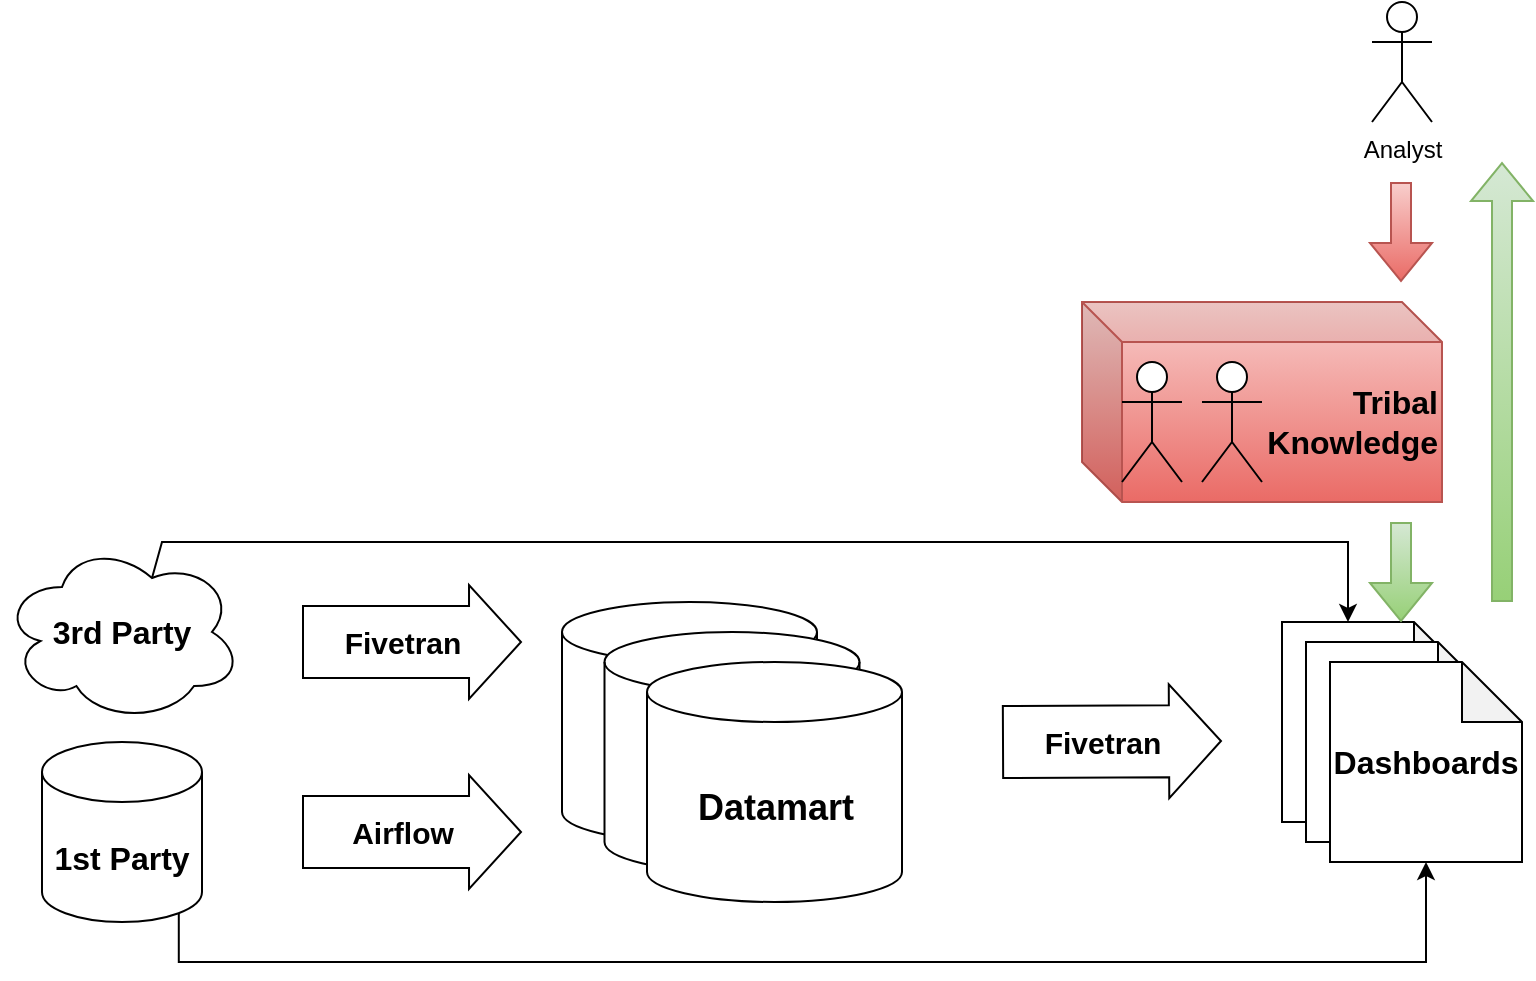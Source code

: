 <mxfile version="24.2.8" type="github" pages="3">
  <diagram name="Current State" id="JCQowq8mhBpwVrj-dbiD">
    <mxGraphModel dx="2284" dy="786" grid="1" gridSize="10" guides="1" tooltips="1" connect="1" arrows="1" fold="1" page="1" pageScale="1" pageWidth="850" pageHeight="1100" math="0" shadow="0">
      <root>
        <mxCell id="jrZUO5TxmlrEEXVEEmTO-0" />
        <mxCell id="jrZUO5TxmlrEEXVEEmTO-1" parent="jrZUO5TxmlrEEXVEEmTO-0" />
        <mxCell id="jrZUO5TxmlrEEXVEEmTO-2" value="&lt;font style=&quot;font-size: 16px;&quot;&gt;&lt;b&gt;1st Party&lt;/b&gt;&lt;/font&gt;" style="shape=cylinder3;whiteSpace=wrap;html=1;boundedLbl=1;backgroundOutline=1;size=15;" vertex="1" parent="jrZUO5TxmlrEEXVEEmTO-1">
          <mxGeometry x="-790" y="430" width="80" height="90" as="geometry" />
        </mxCell>
        <mxCell id="jrZUO5TxmlrEEXVEEmTO-3" value="&lt;b&gt;&lt;font style=&quot;font-size: 16px;&quot;&gt;3rd Party&lt;/font&gt;&lt;/b&gt;" style="ellipse;shape=cloud;whiteSpace=wrap;html=1;" vertex="1" parent="jrZUO5TxmlrEEXVEEmTO-1">
          <mxGeometry x="-810" y="330" width="120" height="90" as="geometry" />
        </mxCell>
        <mxCell id="jrZUO5TxmlrEEXVEEmTO-4" value="Datamart" style="group;verticalAlign=middle;" vertex="1" connectable="0" parent="jrZUO5TxmlrEEXVEEmTO-1">
          <mxGeometry x="-530" y="360" width="170" height="150" as="geometry" />
        </mxCell>
        <mxCell id="jrZUO5TxmlrEEXVEEmTO-5" value="" style="shape=cylinder3;whiteSpace=wrap;html=1;boundedLbl=1;backgroundOutline=1;size=15;" vertex="1" parent="jrZUO5TxmlrEEXVEEmTO-4">
          <mxGeometry width="127.5" height="120" as="geometry" />
        </mxCell>
        <mxCell id="jrZUO5TxmlrEEXVEEmTO-6" value="" style="shape=cylinder3;whiteSpace=wrap;html=1;boundedLbl=1;backgroundOutline=1;size=15;" vertex="1" parent="jrZUO5TxmlrEEXVEEmTO-4">
          <mxGeometry x="21.25" y="15" width="127.5" height="120" as="geometry" />
        </mxCell>
        <mxCell id="jrZUO5TxmlrEEXVEEmTO-7" value="&lt;b&gt;&lt;font style=&quot;font-size: 18px;&quot;&gt;Datamart&lt;/font&gt;&lt;/b&gt;" style="shape=cylinder3;whiteSpace=wrap;html=1;boundedLbl=1;backgroundOutline=1;size=15;" vertex="1" parent="jrZUO5TxmlrEEXVEEmTO-4">
          <mxGeometry x="42.5" y="30" width="127.5" height="120" as="geometry" />
        </mxCell>
        <mxCell id="jrZUO5TxmlrEEXVEEmTO-8" value="&lt;font style=&quot;font-size: 16px;&quot;&gt;&lt;b&gt;Tribal &lt;br&gt;Knowledge&lt;/b&gt;&lt;/font&gt;" style="shape=cube;whiteSpace=wrap;html=1;boundedLbl=1;backgroundOutline=1;darkOpacity=0.05;darkOpacity2=0.1;size=20;align=right;fillColor=#f8cecc;gradientColor=#ea6b66;strokeColor=#b85450;" vertex="1" parent="jrZUO5TxmlrEEXVEEmTO-1">
          <mxGeometry x="-270" y="210" width="180" height="100" as="geometry" />
        </mxCell>
        <mxCell id="jrZUO5TxmlrEEXVEEmTO-9" value="&lt;font style=&quot;font-size: 15px;&quot;&gt;&lt;b&gt;Airflow&lt;/b&gt;&lt;/font&gt;" style="shape=flexArrow;endArrow=classic;html=1;rounded=0;width=36;endSize=8.33;" edge="1" parent="jrZUO5TxmlrEEXVEEmTO-1">
          <mxGeometry x="-0.091" width="50" height="50" relative="1" as="geometry">
            <mxPoint x="-660" y="475" as="sourcePoint" />
            <mxPoint x="-550" y="475" as="targetPoint" />
            <Array as="points" />
            <mxPoint as="offset" />
          </mxGeometry>
        </mxCell>
        <mxCell id="jrZUO5TxmlrEEXVEEmTO-10" value="&lt;font style=&quot;font-size: 15px;&quot;&gt;&lt;b&gt;Fivetran&lt;/b&gt;&lt;/font&gt;" style="shape=flexArrow;endArrow=classic;html=1;rounded=0;width=36;endSize=8.33;" edge="1" parent="jrZUO5TxmlrEEXVEEmTO-1">
          <mxGeometry x="-0.091" width="50" height="50" relative="1" as="geometry">
            <mxPoint x="-660" y="380" as="sourcePoint" />
            <mxPoint x="-550" y="380" as="targetPoint" />
            <Array as="points" />
            <mxPoint as="offset" />
          </mxGeometry>
        </mxCell>
        <mxCell id="jrZUO5TxmlrEEXVEEmTO-11" value="" style="group" vertex="1" connectable="0" parent="jrZUO5TxmlrEEXVEEmTO-1">
          <mxGeometry x="-170" y="370" width="120" height="120" as="geometry" />
        </mxCell>
        <mxCell id="jrZUO5TxmlrEEXVEEmTO-12" value="" style="shape=note;whiteSpace=wrap;html=1;backgroundOutline=1;darkOpacity=0.05;" vertex="1" parent="jrZUO5TxmlrEEXVEEmTO-11">
          <mxGeometry width="96" height="100" as="geometry" />
        </mxCell>
        <mxCell id="jrZUO5TxmlrEEXVEEmTO-13" value="" style="shape=note;whiteSpace=wrap;html=1;backgroundOutline=1;darkOpacity=0.05;" vertex="1" parent="jrZUO5TxmlrEEXVEEmTO-11">
          <mxGeometry x="12" y="10" width="96" height="100" as="geometry" />
        </mxCell>
        <mxCell id="jrZUO5TxmlrEEXVEEmTO-14" value="&lt;b&gt;&lt;font style=&quot;font-size: 16px;&quot;&gt;Dashboards&lt;/font&gt;&lt;/b&gt;" style="shape=note;whiteSpace=wrap;html=1;backgroundOutline=1;darkOpacity=0.05;" vertex="1" parent="jrZUO5TxmlrEEXVEEmTO-11">
          <mxGeometry x="24" y="20" width="96" height="100" as="geometry" />
        </mxCell>
        <mxCell id="jrZUO5TxmlrEEXVEEmTO-15" value="&lt;font style=&quot;font-size: 15px;&quot;&gt;&lt;b&gt;Fivetran&lt;/b&gt;&lt;/font&gt;" style="shape=flexArrow;endArrow=classic;html=1;rounded=0;width=36;endSize=8.33;" edge="1" parent="jrZUO5TxmlrEEXVEEmTO-1">
          <mxGeometry x="-0.091" width="50" height="50" relative="1" as="geometry">
            <mxPoint x="-310" y="430" as="sourcePoint" />
            <mxPoint x="-200" y="429.5" as="targetPoint" />
            <Array as="points" />
            <mxPoint as="offset" />
          </mxGeometry>
        </mxCell>
        <mxCell id="SJ1UmgY_4k6HjBxdVLLK-6" value="" style="shape=umlActor;verticalLabelPosition=bottom;verticalAlign=top;html=1;outlineConnect=0;" vertex="1" parent="jrZUO5TxmlrEEXVEEmTO-1">
          <mxGeometry x="-250" y="240" width="30" height="60" as="geometry" />
        </mxCell>
        <mxCell id="SJ1UmgY_4k6HjBxdVLLK-8" value="" style="shape=umlActor;verticalLabelPosition=bottom;verticalAlign=top;html=1;outlineConnect=0;" vertex="1" parent="jrZUO5TxmlrEEXVEEmTO-1">
          <mxGeometry x="-210" y="240" width="30" height="60" as="geometry" />
        </mxCell>
        <mxCell id="SJ1UmgY_4k6HjBxdVLLK-9" value="Analyst" style="shape=umlActor;verticalLabelPosition=bottom;verticalAlign=top;html=1;outlineConnect=0;" vertex="1" parent="jrZUO5TxmlrEEXVEEmTO-1">
          <mxGeometry x="-125" y="60" width="30" height="60" as="geometry" />
        </mxCell>
        <mxCell id="SJ1UmgY_4k6HjBxdVLLK-11" value="" style="shape=flexArrow;endArrow=classic;html=1;rounded=0;fillColor=#f8cecc;gradientColor=#ea6b66;strokeColor=#b85450;" edge="1" parent="jrZUO5TxmlrEEXVEEmTO-1">
          <mxGeometry width="50" height="50" relative="1" as="geometry">
            <mxPoint x="-110.5" y="150" as="sourcePoint" />
            <mxPoint x="-110.5" y="200" as="targetPoint" />
          </mxGeometry>
        </mxCell>
        <mxCell id="SJ1UmgY_4k6HjBxdVLLK-12" value="" style="shape=flexArrow;endArrow=classic;html=1;rounded=0;fillColor=#d5e8d4;gradientColor=#97d077;strokeColor=#82b366;" edge="1" parent="jrZUO5TxmlrEEXVEEmTO-1">
          <mxGeometry width="50" height="50" relative="1" as="geometry">
            <mxPoint x="-60" y="360" as="sourcePoint" />
            <mxPoint x="-60" y="140" as="targetPoint" />
            <Array as="points" />
          </mxGeometry>
        </mxCell>
        <mxCell id="SJ1UmgY_4k6HjBxdVLLK-14" value="" style="shape=flexArrow;endArrow=classic;html=1;rounded=0;fillColor=#d5e8d4;gradientColor=#97d077;strokeColor=#82b366;" edge="1" parent="jrZUO5TxmlrEEXVEEmTO-1">
          <mxGeometry width="50" height="50" relative="1" as="geometry">
            <mxPoint x="-110.5" y="320" as="sourcePoint" />
            <mxPoint x="-110.5" y="370" as="targetPoint" />
          </mxGeometry>
        </mxCell>
        <mxCell id="SJ1UmgY_4k6HjBxdVLLK-15" value="" style="endArrow=classic;html=1;rounded=0;exitX=0.625;exitY=0.2;exitDx=0;exitDy=0;exitPerimeter=0;entryX=0;entryY=0;entryDx=33;entryDy=0;entryPerimeter=0;" edge="1" parent="jrZUO5TxmlrEEXVEEmTO-1" source="jrZUO5TxmlrEEXVEEmTO-3" target="jrZUO5TxmlrEEXVEEmTO-12">
          <mxGeometry width="50" height="50" relative="1" as="geometry">
            <mxPoint x="-450" y="300" as="sourcePoint" />
            <mxPoint x="-400" y="250" as="targetPoint" />
            <Array as="points">
              <mxPoint x="-730" y="330" />
              <mxPoint x="-440" y="330" />
              <mxPoint x="-137" y="330" />
            </Array>
          </mxGeometry>
        </mxCell>
        <mxCell id="SJ1UmgY_4k6HjBxdVLLK-16" style="edgeStyle=orthogonalEdgeStyle;rounded=0;orthogonalLoop=1;jettySize=auto;html=1;exitX=0.855;exitY=1;exitDx=0;exitDy=-4.35;exitPerimeter=0;entryX=0.5;entryY=1;entryDx=0;entryDy=0;entryPerimeter=0;" edge="1" parent="jrZUO5TxmlrEEXVEEmTO-1" source="jrZUO5TxmlrEEXVEEmTO-2" target="jrZUO5TxmlrEEXVEEmTO-14">
          <mxGeometry relative="1" as="geometry">
            <Array as="points">
              <mxPoint x="-722" y="540" />
              <mxPoint x="-98" y="540" />
            </Array>
          </mxGeometry>
        </mxCell>
      </root>
    </mxGraphModel>
  </diagram>
  <diagram name="Future State" id="40HFd1Qt8sjpArQnK0Np">
    <mxGraphModel dx="2284" dy="786" grid="1" gridSize="10" guides="1" tooltips="1" connect="1" arrows="1" fold="1" page="1" pageScale="1" pageWidth="850" pageHeight="1100" math="0" shadow="0">
      <root>
        <mxCell id="0" />
        <mxCell id="1" parent="0" />
        <mxCell id="2uyl975YqeHfTw4vVHiM-1" value="&lt;font style=&quot;font-size: 16px;&quot;&gt;&lt;b&gt;1st Party&lt;/b&gt;&lt;/font&gt;" style="shape=cylinder3;whiteSpace=wrap;html=1;boundedLbl=1;backgroundOutline=1;size=15;fillColor=#ffe6cc;strokeColor=#d79b00;" vertex="1" parent="1">
          <mxGeometry x="-780" y="310" width="80" height="90" as="geometry" />
        </mxCell>
        <mxCell id="2uyl975YqeHfTw4vVHiM-2" value="&lt;b&gt;&lt;font style=&quot;font-size: 16px;&quot;&gt;3rd Party&lt;/font&gt;&lt;/b&gt;" style="ellipse;shape=cloud;whiteSpace=wrap;html=1;fillColor=#f5f5f5;strokeColor=#666666;gradientColor=#b3b3b3;" vertex="1" parent="1">
          <mxGeometry x="-800" y="210" width="120" height="90" as="geometry" />
        </mxCell>
        <mxCell id="2uyl975YqeHfTw4vVHiM-6" value="Datamart" style="group;verticalAlign=middle;fillColor=#d5e8d4;strokeColor=#82b366;" vertex="1" connectable="0" parent="1">
          <mxGeometry x="-520" y="240" width="170" height="150" as="geometry" />
        </mxCell>
        <mxCell id="2uyl975YqeHfTw4vVHiM-3" value="" style="shape=cylinder3;whiteSpace=wrap;html=1;boundedLbl=1;backgroundOutline=1;size=15;fillColor=#d5e8d4;strokeColor=#82b366;" vertex="1" parent="2uyl975YqeHfTw4vVHiM-6">
          <mxGeometry width="127.5" height="120" as="geometry" />
        </mxCell>
        <mxCell id="2uyl975YqeHfTw4vVHiM-4" value="" style="shape=cylinder3;whiteSpace=wrap;html=1;boundedLbl=1;backgroundOutline=1;size=15;fillColor=#d5e8d4;strokeColor=#82b366;" vertex="1" parent="2uyl975YqeHfTw4vVHiM-6">
          <mxGeometry x="21.25" y="15" width="127.5" height="120" as="geometry" />
        </mxCell>
        <mxCell id="2uyl975YqeHfTw4vVHiM-5" value="&lt;b&gt;&lt;font style=&quot;font-size: 18px;&quot;&gt;Datamart&lt;/font&gt;&lt;/b&gt;" style="shape=cylinder3;whiteSpace=wrap;html=1;boundedLbl=1;backgroundOutline=1;size=15;fillColor=#d5e8d4;strokeColor=#82b366;" vertex="1" parent="2uyl975YqeHfTw4vVHiM-6">
          <mxGeometry x="42.5" y="30" width="127.5" height="120" as="geometry" />
        </mxCell>
        <mxCell id="2uyl975YqeHfTw4vVHiM-7" value="&lt;span style=&quot;font-size: 17px;&quot;&gt;&lt;font style=&quot;font-size: 17px;&quot;&gt;&lt;b&gt;&lt;a href=&quot;https://openmetadata-docs.netlify.app/overview/features&quot;&gt;Open Metadata&lt;br&gt;&lt;/a&gt;&lt;/b&gt;table summaries, column definitions, datasets, dashboards, KPI definitions, Data lineage, etc.&amp;nbsp;&lt;/font&gt;&lt;/span&gt;" style="shape=cube;whiteSpace=wrap;html=1;boundedLbl=1;backgroundOutline=1;darkOpacity=0.05;darkOpacity2=0.1;size=20;fillColor=#f8cecc;strokeColor=#b85450;gradientColor=#ea6b66;" vertex="1" parent="1">
          <mxGeometry x="-790" y="90" width="760" height="100" as="geometry" />
        </mxCell>
        <mxCell id="2uyl975YqeHfTw4vVHiM-10" value="&lt;font style=&quot;font-size: 15px;&quot;&gt;&lt;b&gt;Airflow&lt;/b&gt;&lt;/font&gt;" style="shape=flexArrow;endArrow=classic;html=1;rounded=0;width=36;endSize=8.33;fillColor=#d5e8d4;strokeColor=#82b366;" edge="1" parent="1">
          <mxGeometry x="-0.091" width="50" height="50" relative="1" as="geometry">
            <mxPoint x="-650" y="355" as="sourcePoint" />
            <mxPoint x="-540" y="355" as="targetPoint" />
            <Array as="points" />
            <mxPoint as="offset" />
          </mxGeometry>
        </mxCell>
        <mxCell id="2uyl975YqeHfTw4vVHiM-11" value="&lt;font style=&quot;font-size: 15px;&quot;&gt;&lt;b&gt;Fivetran&lt;/b&gt;&lt;/font&gt;" style="shape=flexArrow;endArrow=classic;html=1;rounded=0;width=36;endSize=8.33;fillColor=#dae8fc;strokeColor=#6c8ebf;" edge="1" parent="1">
          <mxGeometry x="-0.091" width="50" height="50" relative="1" as="geometry">
            <mxPoint x="-650" y="260" as="sourcePoint" />
            <mxPoint x="-540" y="260" as="targetPoint" />
            <Array as="points" />
            <mxPoint as="offset" />
          </mxGeometry>
        </mxCell>
        <mxCell id="2uyl975YqeHfTw4vVHiM-15" value="" style="group;fillColor=#b1ddf0;strokeColor=#10739e;" vertex="1" connectable="0" parent="1">
          <mxGeometry x="-160" y="250" width="120" height="120" as="geometry" />
        </mxCell>
        <mxCell id="2uyl975YqeHfTw4vVHiM-12" value="" style="shape=note;whiteSpace=wrap;html=1;backgroundOutline=1;darkOpacity=0.05;fillColor=#b1ddf0;strokeColor=#10739e;" vertex="1" parent="2uyl975YqeHfTw4vVHiM-15">
          <mxGeometry width="96" height="100" as="geometry" />
        </mxCell>
        <mxCell id="2uyl975YqeHfTw4vVHiM-13" value="" style="shape=note;whiteSpace=wrap;html=1;backgroundOutline=1;darkOpacity=0.05;fillColor=#b1ddf0;strokeColor=#10739e;" vertex="1" parent="2uyl975YqeHfTw4vVHiM-15">
          <mxGeometry x="12" y="10" width="96" height="100" as="geometry" />
        </mxCell>
        <mxCell id="2uyl975YqeHfTw4vVHiM-14" value="&lt;b&gt;&lt;font style=&quot;font-size: 16px;&quot;&gt;Dashboards&lt;/font&gt;&lt;/b&gt;" style="shape=note;whiteSpace=wrap;html=1;backgroundOutline=1;darkOpacity=0.05;fillColor=#b1ddf0;strokeColor=#10739e;" vertex="1" parent="2uyl975YqeHfTw4vVHiM-15">
          <mxGeometry x="24" y="20" width="96" height="100" as="geometry" />
        </mxCell>
        <mxCell id="abd6UZNG6CZBxosPGoaK-3" value="" style="shape=flexArrow;endArrow=classic;html=1;rounded=0;fillColor=#d5e8d4;gradientColor=#97d077;strokeColor=#82b366;" edge="1" parent="2uyl975YqeHfTw4vVHiM-15">
          <mxGeometry width="50" height="50" relative="1" as="geometry">
            <mxPoint x="100" y="-10" as="sourcePoint" />
            <mxPoint x="100" y="-50" as="targetPoint" />
            <Array as="points" />
          </mxGeometry>
        </mxCell>
        <mxCell id="2uyl975YqeHfTw4vVHiM-16" value="" style="shape=flexArrow;endArrow=classic;html=1;rounded=0;width=36;endSize=8.33;" edge="1" parent="1">
          <mxGeometry x="-0.091" width="50" height="50" relative="1" as="geometry">
            <mxPoint x="-300" y="310" as="sourcePoint" />
            <mxPoint x="-190" y="309.5" as="targetPoint" />
            <Array as="points" />
            <mxPoint as="offset" />
          </mxGeometry>
        </mxCell>
        <mxCell id="PasEUwAdovnajqvpzi3w-2" style="edgeStyle=orthogonalEdgeStyle;rounded=0;orthogonalLoop=1;jettySize=auto;html=1;exitX=0.88;exitY=0.25;exitDx=0;exitDy=0;exitPerimeter=0;entryX=0;entryY=0;entryDx=66;entryDy=0;entryPerimeter=0;" edge="1" parent="1" source="2uyl975YqeHfTw4vVHiM-2" target="2uyl975YqeHfTw4vVHiM-12">
          <mxGeometry relative="1" as="geometry">
            <Array as="points">
              <mxPoint x="-694" y="210" />
              <mxPoint x="-94" y="210" />
            </Array>
          </mxGeometry>
        </mxCell>
        <mxCell id="PasEUwAdovnajqvpzi3w-3" style="edgeStyle=orthogonalEdgeStyle;rounded=0;orthogonalLoop=1;jettySize=auto;html=1;exitX=0.855;exitY=1;exitDx=0;exitDy=-4.35;exitPerimeter=0;entryX=0.5;entryY=1;entryDx=0;entryDy=0;entryPerimeter=0;" edge="1" parent="1" source="2uyl975YqeHfTw4vVHiM-1" target="2uyl975YqeHfTw4vVHiM-14">
          <mxGeometry relative="1" as="geometry">
            <Array as="points">
              <mxPoint x="-712" y="410" />
              <mxPoint x="-88" y="410" />
            </Array>
          </mxGeometry>
        </mxCell>
        <mxCell id="abd6UZNG6CZBxosPGoaK-1" value="Analyst" style="shape=umlActor;verticalLabelPosition=bottom;verticalAlign=top;html=1;outlineConnect=0;" vertex="1" parent="1">
          <mxGeometry x="-115" y="10" width="30" height="60" as="geometry" />
        </mxCell>
        <mxCell id="abd6UZNG6CZBxosPGoaK-2" value="" style="shape=flexArrow;endArrow=classic;html=1;rounded=0;fillColor=#d5e8d4;gradientColor=#97d077;strokeColor=#82b366;" edge="1" parent="1">
          <mxGeometry width="50" height="50" relative="1" as="geometry">
            <mxPoint x="-100.5" y="100" as="sourcePoint" />
            <mxPoint x="-100" y="140" as="targetPoint" />
          </mxGeometry>
        </mxCell>
      </root>
    </mxGraphModel>
  </diagram>
  <diagram id="8KYV18MYSv8drPlMzFZa" name="Page-2">
    <mxGraphModel dx="1434" dy="786" grid="1" gridSize="10" guides="1" tooltips="1" connect="1" arrows="1" fold="1" page="1" pageScale="1" pageWidth="850" pageHeight="1100" math="0" shadow="0">
      <root>
        <mxCell id="0" />
        <mxCell id="1" parent="0" />
      </root>
    </mxGraphModel>
  </diagram>
</mxfile>
